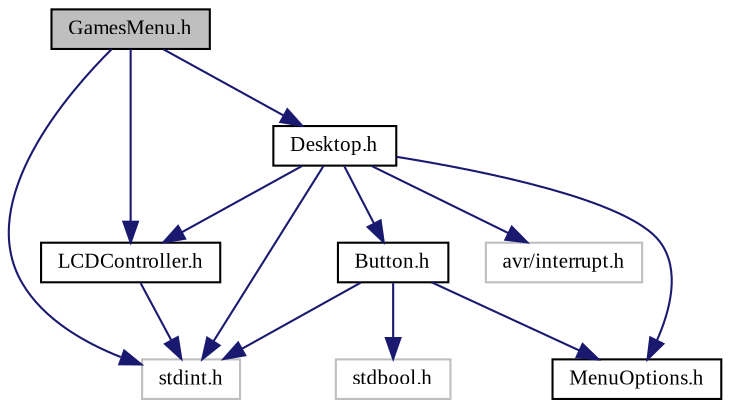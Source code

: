 digraph "GamesMenu.h"
{
  edge [fontname="TimesNewRoman",fontsize="10",labelfontname="TimesNewRoman",labelfontsize="10"];
  node [fontname="TimesNewRoman",fontsize="10",shape=record];
  Node0 [label="GamesMenu.h",height=0.2,width=0.4,color="black", fillcolor="grey75", style="filled", fontcolor="black"];
  Node0 -> Node1 [color="midnightblue",fontsize="10",style="solid",fontname="TimesNewRoman"];
  Node1 [label="stdint.h",height=0.2,width=0.4,color="grey75", fillcolor="white", style="filled"];
  Node0 -> Node2 [color="midnightblue",fontsize="10",style="solid",fontname="TimesNewRoman"];
  Node2 [label="Desktop.h",height=0.2,width=0.4,color="black", fillcolor="white", style="filled",URL="$_desktop_8h.html",tooltip="Pulpit z wejsciem menu - header file. "];
  Node2 -> Node1 [color="midnightblue",fontsize="10",style="solid",fontname="TimesNewRoman"];
  Node2 -> Node3 [color="midnightblue",fontsize="10",style="solid",fontname="TimesNewRoman"];
  Node3 [label="avr/interrupt.h",height=0.2,width=0.4,color="grey75", fillcolor="white", style="filled"];
  Node2 -> Node4 [color="midnightblue",fontsize="10",style="solid",fontname="TimesNewRoman"];
  Node4 [label="LCDController.h",height=0.2,width=0.4,color="black", fillcolor="white", style="filled",URL="$_l_c_d_controller_8h.html",tooltip="Kontroler sterownika wyswietlacza BD663474 - header file. "];
  Node4 -> Node1 [color="midnightblue",fontsize="10",style="solid",fontname="TimesNewRoman"];
  Node2 -> Node5 [color="midnightblue",fontsize="10",style="solid",fontname="TimesNewRoman"];
  Node5 [label="Button.h",height=0.2,width=0.4,color="black", fillcolor="white", style="filled",URL="$_button_8h.html",tooltip="Przycisk na ekranie - header file. "];
  Node5 -> Node1 [color="midnightblue",fontsize="10",style="solid",fontname="TimesNewRoman"];
  Node5 -> Node6 [color="midnightblue",fontsize="10",style="solid",fontname="TimesNewRoman"];
  Node6 [label="stdbool.h",height=0.2,width=0.4,color="grey75", fillcolor="white", style="filled"];
  Node5 -> Node7 [color="midnightblue",fontsize="10",style="solid",fontname="TimesNewRoman"];
  Node7 [label="MenuOptions.h",height=0.2,width=0.4,color="black", fillcolor="white", style="filled",URL="$_menu_options_8h.html",tooltip="Plik zawierajacy wszystkie opcje menu - header file. "];
  Node2 -> Node7 [color="midnightblue",fontsize="10",style="solid",fontname="TimesNewRoman"];
  Node0 -> Node4 [color="midnightblue",fontsize="10",style="solid",fontname="TimesNewRoman"];
}
